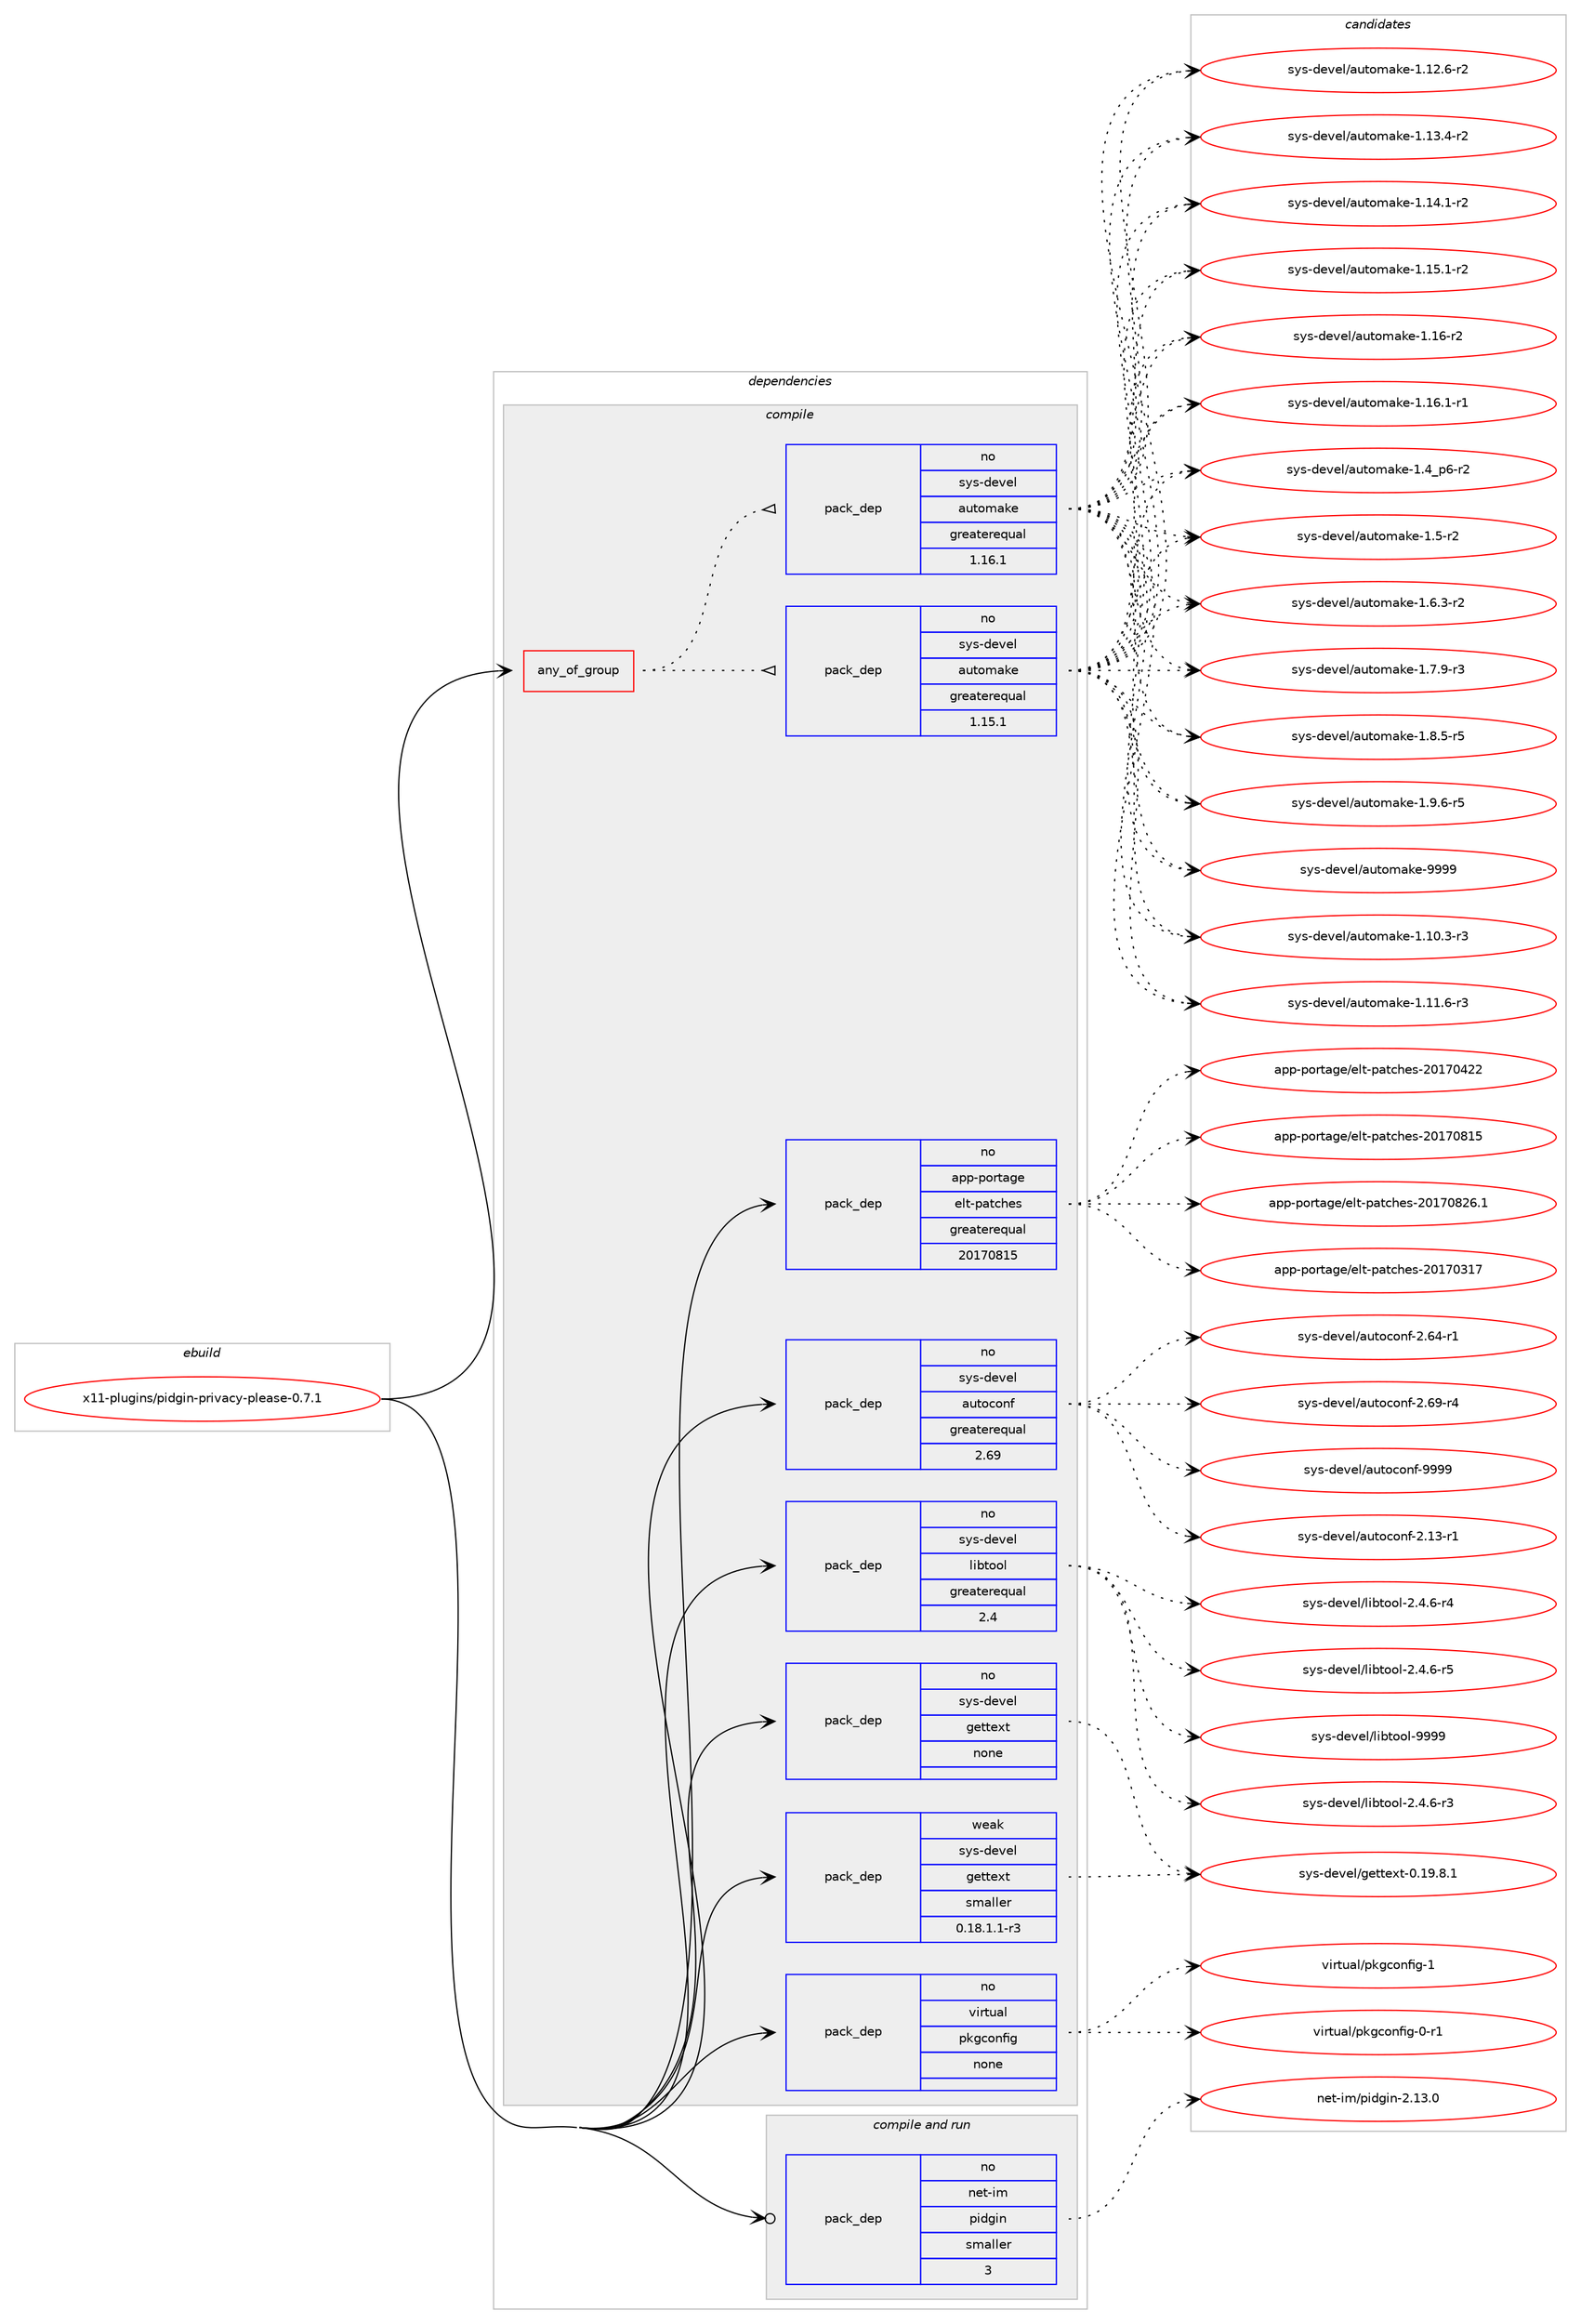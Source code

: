 digraph prolog {

# *************
# Graph options
# *************

newrank=true;
concentrate=true;
compound=true;
graph [rankdir=LR,fontname=Helvetica,fontsize=10,ranksep=1.5];#, ranksep=2.5, nodesep=0.2];
edge  [arrowhead=vee];
node  [fontname=Helvetica,fontsize=10];

# **********
# The ebuild
# **********

subgraph cluster_leftcol {
color=gray;
rank=same;
label=<<i>ebuild</i>>;
id [label="x11-plugins/pidgin-privacy-please-0.7.1", color=red, width=4, href="../x11-plugins/pidgin-privacy-please-0.7.1.svg"];
}

# ****************
# The dependencies
# ****************

subgraph cluster_midcol {
color=gray;
label=<<i>dependencies</i>>;
subgraph cluster_compile {
fillcolor="#eeeeee";
style=filled;
label=<<i>compile</i>>;
subgraph any28768 {
dependency1766846 [label=<<TABLE BORDER="0" CELLBORDER="1" CELLSPACING="0" CELLPADDING="4"><TR><TD CELLPADDING="10">any_of_group</TD></TR></TABLE>>, shape=none, color=red];subgraph pack1270120 {
dependency1766847 [label=<<TABLE BORDER="0" CELLBORDER="1" CELLSPACING="0" CELLPADDING="4" WIDTH="220"><TR><TD ROWSPAN="6" CELLPADDING="30">pack_dep</TD></TR><TR><TD WIDTH="110">no</TD></TR><TR><TD>sys-devel</TD></TR><TR><TD>automake</TD></TR><TR><TD>greaterequal</TD></TR><TR><TD>1.16.1</TD></TR></TABLE>>, shape=none, color=blue];
}
dependency1766846:e -> dependency1766847:w [weight=20,style="dotted",arrowhead="oinv"];
subgraph pack1270121 {
dependency1766848 [label=<<TABLE BORDER="0" CELLBORDER="1" CELLSPACING="0" CELLPADDING="4" WIDTH="220"><TR><TD ROWSPAN="6" CELLPADDING="30">pack_dep</TD></TR><TR><TD WIDTH="110">no</TD></TR><TR><TD>sys-devel</TD></TR><TR><TD>automake</TD></TR><TR><TD>greaterequal</TD></TR><TR><TD>1.15.1</TD></TR></TABLE>>, shape=none, color=blue];
}
dependency1766846:e -> dependency1766848:w [weight=20,style="dotted",arrowhead="oinv"];
}
id:e -> dependency1766846:w [weight=20,style="solid",arrowhead="vee"];
subgraph pack1270122 {
dependency1766849 [label=<<TABLE BORDER="0" CELLBORDER="1" CELLSPACING="0" CELLPADDING="4" WIDTH="220"><TR><TD ROWSPAN="6" CELLPADDING="30">pack_dep</TD></TR><TR><TD WIDTH="110">no</TD></TR><TR><TD>app-portage</TD></TR><TR><TD>elt-patches</TD></TR><TR><TD>greaterequal</TD></TR><TR><TD>20170815</TD></TR></TABLE>>, shape=none, color=blue];
}
id:e -> dependency1766849:w [weight=20,style="solid",arrowhead="vee"];
subgraph pack1270123 {
dependency1766850 [label=<<TABLE BORDER="0" CELLBORDER="1" CELLSPACING="0" CELLPADDING="4" WIDTH="220"><TR><TD ROWSPAN="6" CELLPADDING="30">pack_dep</TD></TR><TR><TD WIDTH="110">no</TD></TR><TR><TD>sys-devel</TD></TR><TR><TD>autoconf</TD></TR><TR><TD>greaterequal</TD></TR><TR><TD>2.69</TD></TR></TABLE>>, shape=none, color=blue];
}
id:e -> dependency1766850:w [weight=20,style="solid",arrowhead="vee"];
subgraph pack1270124 {
dependency1766851 [label=<<TABLE BORDER="0" CELLBORDER="1" CELLSPACING="0" CELLPADDING="4" WIDTH="220"><TR><TD ROWSPAN="6" CELLPADDING="30">pack_dep</TD></TR><TR><TD WIDTH="110">no</TD></TR><TR><TD>sys-devel</TD></TR><TR><TD>gettext</TD></TR><TR><TD>none</TD></TR><TR><TD></TD></TR></TABLE>>, shape=none, color=blue];
}
id:e -> dependency1766851:w [weight=20,style="solid",arrowhead="vee"];
subgraph pack1270125 {
dependency1766852 [label=<<TABLE BORDER="0" CELLBORDER="1" CELLSPACING="0" CELLPADDING="4" WIDTH="220"><TR><TD ROWSPAN="6" CELLPADDING="30">pack_dep</TD></TR><TR><TD WIDTH="110">no</TD></TR><TR><TD>sys-devel</TD></TR><TR><TD>libtool</TD></TR><TR><TD>greaterequal</TD></TR><TR><TD>2.4</TD></TR></TABLE>>, shape=none, color=blue];
}
id:e -> dependency1766852:w [weight=20,style="solid",arrowhead="vee"];
subgraph pack1270126 {
dependency1766853 [label=<<TABLE BORDER="0" CELLBORDER="1" CELLSPACING="0" CELLPADDING="4" WIDTH="220"><TR><TD ROWSPAN="6" CELLPADDING="30">pack_dep</TD></TR><TR><TD WIDTH="110">no</TD></TR><TR><TD>virtual</TD></TR><TR><TD>pkgconfig</TD></TR><TR><TD>none</TD></TR><TR><TD></TD></TR></TABLE>>, shape=none, color=blue];
}
id:e -> dependency1766853:w [weight=20,style="solid",arrowhead="vee"];
subgraph pack1270127 {
dependency1766854 [label=<<TABLE BORDER="0" CELLBORDER="1" CELLSPACING="0" CELLPADDING="4" WIDTH="220"><TR><TD ROWSPAN="6" CELLPADDING="30">pack_dep</TD></TR><TR><TD WIDTH="110">weak</TD></TR><TR><TD>sys-devel</TD></TR><TR><TD>gettext</TD></TR><TR><TD>smaller</TD></TR><TR><TD>0.18.1.1-r3</TD></TR></TABLE>>, shape=none, color=blue];
}
id:e -> dependency1766854:w [weight=20,style="solid",arrowhead="vee"];
}
subgraph cluster_compileandrun {
fillcolor="#eeeeee";
style=filled;
label=<<i>compile and run</i>>;
subgraph pack1270128 {
dependency1766855 [label=<<TABLE BORDER="0" CELLBORDER="1" CELLSPACING="0" CELLPADDING="4" WIDTH="220"><TR><TD ROWSPAN="6" CELLPADDING="30">pack_dep</TD></TR><TR><TD WIDTH="110">no</TD></TR><TR><TD>net-im</TD></TR><TR><TD>pidgin</TD></TR><TR><TD>smaller</TD></TR><TR><TD>3</TD></TR></TABLE>>, shape=none, color=blue];
}
id:e -> dependency1766855:w [weight=20,style="solid",arrowhead="odotvee"];
}
subgraph cluster_run {
fillcolor="#eeeeee";
style=filled;
label=<<i>run</i>>;
}
}

# **************
# The candidates
# **************

subgraph cluster_choices {
rank=same;
color=gray;
label=<<i>candidates</i>>;

subgraph choice1270120 {
color=black;
nodesep=1;
choice11512111545100101118101108479711711611110997107101454946494846514511451 [label="sys-devel/automake-1.10.3-r3", color=red, width=4,href="../sys-devel/automake-1.10.3-r3.svg"];
choice11512111545100101118101108479711711611110997107101454946494946544511451 [label="sys-devel/automake-1.11.6-r3", color=red, width=4,href="../sys-devel/automake-1.11.6-r3.svg"];
choice11512111545100101118101108479711711611110997107101454946495046544511450 [label="sys-devel/automake-1.12.6-r2", color=red, width=4,href="../sys-devel/automake-1.12.6-r2.svg"];
choice11512111545100101118101108479711711611110997107101454946495146524511450 [label="sys-devel/automake-1.13.4-r2", color=red, width=4,href="../sys-devel/automake-1.13.4-r2.svg"];
choice11512111545100101118101108479711711611110997107101454946495246494511450 [label="sys-devel/automake-1.14.1-r2", color=red, width=4,href="../sys-devel/automake-1.14.1-r2.svg"];
choice11512111545100101118101108479711711611110997107101454946495346494511450 [label="sys-devel/automake-1.15.1-r2", color=red, width=4,href="../sys-devel/automake-1.15.1-r2.svg"];
choice1151211154510010111810110847971171161111099710710145494649544511450 [label="sys-devel/automake-1.16-r2", color=red, width=4,href="../sys-devel/automake-1.16-r2.svg"];
choice11512111545100101118101108479711711611110997107101454946495446494511449 [label="sys-devel/automake-1.16.1-r1", color=red, width=4,href="../sys-devel/automake-1.16.1-r1.svg"];
choice115121115451001011181011084797117116111109971071014549465295112544511450 [label="sys-devel/automake-1.4_p6-r2", color=red, width=4,href="../sys-devel/automake-1.4_p6-r2.svg"];
choice11512111545100101118101108479711711611110997107101454946534511450 [label="sys-devel/automake-1.5-r2", color=red, width=4,href="../sys-devel/automake-1.5-r2.svg"];
choice115121115451001011181011084797117116111109971071014549465446514511450 [label="sys-devel/automake-1.6.3-r2", color=red, width=4,href="../sys-devel/automake-1.6.3-r2.svg"];
choice115121115451001011181011084797117116111109971071014549465546574511451 [label="sys-devel/automake-1.7.9-r3", color=red, width=4,href="../sys-devel/automake-1.7.9-r3.svg"];
choice115121115451001011181011084797117116111109971071014549465646534511453 [label="sys-devel/automake-1.8.5-r5", color=red, width=4,href="../sys-devel/automake-1.8.5-r5.svg"];
choice115121115451001011181011084797117116111109971071014549465746544511453 [label="sys-devel/automake-1.9.6-r5", color=red, width=4,href="../sys-devel/automake-1.9.6-r5.svg"];
choice115121115451001011181011084797117116111109971071014557575757 [label="sys-devel/automake-9999", color=red, width=4,href="../sys-devel/automake-9999.svg"];
dependency1766847:e -> choice11512111545100101118101108479711711611110997107101454946494846514511451:w [style=dotted,weight="100"];
dependency1766847:e -> choice11512111545100101118101108479711711611110997107101454946494946544511451:w [style=dotted,weight="100"];
dependency1766847:e -> choice11512111545100101118101108479711711611110997107101454946495046544511450:w [style=dotted,weight="100"];
dependency1766847:e -> choice11512111545100101118101108479711711611110997107101454946495146524511450:w [style=dotted,weight="100"];
dependency1766847:e -> choice11512111545100101118101108479711711611110997107101454946495246494511450:w [style=dotted,weight="100"];
dependency1766847:e -> choice11512111545100101118101108479711711611110997107101454946495346494511450:w [style=dotted,weight="100"];
dependency1766847:e -> choice1151211154510010111810110847971171161111099710710145494649544511450:w [style=dotted,weight="100"];
dependency1766847:e -> choice11512111545100101118101108479711711611110997107101454946495446494511449:w [style=dotted,weight="100"];
dependency1766847:e -> choice115121115451001011181011084797117116111109971071014549465295112544511450:w [style=dotted,weight="100"];
dependency1766847:e -> choice11512111545100101118101108479711711611110997107101454946534511450:w [style=dotted,weight="100"];
dependency1766847:e -> choice115121115451001011181011084797117116111109971071014549465446514511450:w [style=dotted,weight="100"];
dependency1766847:e -> choice115121115451001011181011084797117116111109971071014549465546574511451:w [style=dotted,weight="100"];
dependency1766847:e -> choice115121115451001011181011084797117116111109971071014549465646534511453:w [style=dotted,weight="100"];
dependency1766847:e -> choice115121115451001011181011084797117116111109971071014549465746544511453:w [style=dotted,weight="100"];
dependency1766847:e -> choice115121115451001011181011084797117116111109971071014557575757:w [style=dotted,weight="100"];
}
subgraph choice1270121 {
color=black;
nodesep=1;
choice11512111545100101118101108479711711611110997107101454946494846514511451 [label="sys-devel/automake-1.10.3-r3", color=red, width=4,href="../sys-devel/automake-1.10.3-r3.svg"];
choice11512111545100101118101108479711711611110997107101454946494946544511451 [label="sys-devel/automake-1.11.6-r3", color=red, width=4,href="../sys-devel/automake-1.11.6-r3.svg"];
choice11512111545100101118101108479711711611110997107101454946495046544511450 [label="sys-devel/automake-1.12.6-r2", color=red, width=4,href="../sys-devel/automake-1.12.6-r2.svg"];
choice11512111545100101118101108479711711611110997107101454946495146524511450 [label="sys-devel/automake-1.13.4-r2", color=red, width=4,href="../sys-devel/automake-1.13.4-r2.svg"];
choice11512111545100101118101108479711711611110997107101454946495246494511450 [label="sys-devel/automake-1.14.1-r2", color=red, width=4,href="../sys-devel/automake-1.14.1-r2.svg"];
choice11512111545100101118101108479711711611110997107101454946495346494511450 [label="sys-devel/automake-1.15.1-r2", color=red, width=4,href="../sys-devel/automake-1.15.1-r2.svg"];
choice1151211154510010111810110847971171161111099710710145494649544511450 [label="sys-devel/automake-1.16-r2", color=red, width=4,href="../sys-devel/automake-1.16-r2.svg"];
choice11512111545100101118101108479711711611110997107101454946495446494511449 [label="sys-devel/automake-1.16.1-r1", color=red, width=4,href="../sys-devel/automake-1.16.1-r1.svg"];
choice115121115451001011181011084797117116111109971071014549465295112544511450 [label="sys-devel/automake-1.4_p6-r2", color=red, width=4,href="../sys-devel/automake-1.4_p6-r2.svg"];
choice11512111545100101118101108479711711611110997107101454946534511450 [label="sys-devel/automake-1.5-r2", color=red, width=4,href="../sys-devel/automake-1.5-r2.svg"];
choice115121115451001011181011084797117116111109971071014549465446514511450 [label="sys-devel/automake-1.6.3-r2", color=red, width=4,href="../sys-devel/automake-1.6.3-r2.svg"];
choice115121115451001011181011084797117116111109971071014549465546574511451 [label="sys-devel/automake-1.7.9-r3", color=red, width=4,href="../sys-devel/automake-1.7.9-r3.svg"];
choice115121115451001011181011084797117116111109971071014549465646534511453 [label="sys-devel/automake-1.8.5-r5", color=red, width=4,href="../sys-devel/automake-1.8.5-r5.svg"];
choice115121115451001011181011084797117116111109971071014549465746544511453 [label="sys-devel/automake-1.9.6-r5", color=red, width=4,href="../sys-devel/automake-1.9.6-r5.svg"];
choice115121115451001011181011084797117116111109971071014557575757 [label="sys-devel/automake-9999", color=red, width=4,href="../sys-devel/automake-9999.svg"];
dependency1766848:e -> choice11512111545100101118101108479711711611110997107101454946494846514511451:w [style=dotted,weight="100"];
dependency1766848:e -> choice11512111545100101118101108479711711611110997107101454946494946544511451:w [style=dotted,weight="100"];
dependency1766848:e -> choice11512111545100101118101108479711711611110997107101454946495046544511450:w [style=dotted,weight="100"];
dependency1766848:e -> choice11512111545100101118101108479711711611110997107101454946495146524511450:w [style=dotted,weight="100"];
dependency1766848:e -> choice11512111545100101118101108479711711611110997107101454946495246494511450:w [style=dotted,weight="100"];
dependency1766848:e -> choice11512111545100101118101108479711711611110997107101454946495346494511450:w [style=dotted,weight="100"];
dependency1766848:e -> choice1151211154510010111810110847971171161111099710710145494649544511450:w [style=dotted,weight="100"];
dependency1766848:e -> choice11512111545100101118101108479711711611110997107101454946495446494511449:w [style=dotted,weight="100"];
dependency1766848:e -> choice115121115451001011181011084797117116111109971071014549465295112544511450:w [style=dotted,weight="100"];
dependency1766848:e -> choice11512111545100101118101108479711711611110997107101454946534511450:w [style=dotted,weight="100"];
dependency1766848:e -> choice115121115451001011181011084797117116111109971071014549465446514511450:w [style=dotted,weight="100"];
dependency1766848:e -> choice115121115451001011181011084797117116111109971071014549465546574511451:w [style=dotted,weight="100"];
dependency1766848:e -> choice115121115451001011181011084797117116111109971071014549465646534511453:w [style=dotted,weight="100"];
dependency1766848:e -> choice115121115451001011181011084797117116111109971071014549465746544511453:w [style=dotted,weight="100"];
dependency1766848:e -> choice115121115451001011181011084797117116111109971071014557575757:w [style=dotted,weight="100"];
}
subgraph choice1270122 {
color=black;
nodesep=1;
choice97112112451121111141169710310147101108116451129711699104101115455048495548514955 [label="app-portage/elt-patches-20170317", color=red, width=4,href="../app-portage/elt-patches-20170317.svg"];
choice97112112451121111141169710310147101108116451129711699104101115455048495548525050 [label="app-portage/elt-patches-20170422", color=red, width=4,href="../app-portage/elt-patches-20170422.svg"];
choice97112112451121111141169710310147101108116451129711699104101115455048495548564953 [label="app-portage/elt-patches-20170815", color=red, width=4,href="../app-portage/elt-patches-20170815.svg"];
choice971121124511211111411697103101471011081164511297116991041011154550484955485650544649 [label="app-portage/elt-patches-20170826.1", color=red, width=4,href="../app-portage/elt-patches-20170826.1.svg"];
dependency1766849:e -> choice97112112451121111141169710310147101108116451129711699104101115455048495548514955:w [style=dotted,weight="100"];
dependency1766849:e -> choice97112112451121111141169710310147101108116451129711699104101115455048495548525050:w [style=dotted,weight="100"];
dependency1766849:e -> choice97112112451121111141169710310147101108116451129711699104101115455048495548564953:w [style=dotted,weight="100"];
dependency1766849:e -> choice971121124511211111411697103101471011081164511297116991041011154550484955485650544649:w [style=dotted,weight="100"];
}
subgraph choice1270123 {
color=black;
nodesep=1;
choice1151211154510010111810110847971171161119911111010245504649514511449 [label="sys-devel/autoconf-2.13-r1", color=red, width=4,href="../sys-devel/autoconf-2.13-r1.svg"];
choice1151211154510010111810110847971171161119911111010245504654524511449 [label="sys-devel/autoconf-2.64-r1", color=red, width=4,href="../sys-devel/autoconf-2.64-r1.svg"];
choice1151211154510010111810110847971171161119911111010245504654574511452 [label="sys-devel/autoconf-2.69-r4", color=red, width=4,href="../sys-devel/autoconf-2.69-r4.svg"];
choice115121115451001011181011084797117116111991111101024557575757 [label="sys-devel/autoconf-9999", color=red, width=4,href="../sys-devel/autoconf-9999.svg"];
dependency1766850:e -> choice1151211154510010111810110847971171161119911111010245504649514511449:w [style=dotted,weight="100"];
dependency1766850:e -> choice1151211154510010111810110847971171161119911111010245504654524511449:w [style=dotted,weight="100"];
dependency1766850:e -> choice1151211154510010111810110847971171161119911111010245504654574511452:w [style=dotted,weight="100"];
dependency1766850:e -> choice115121115451001011181011084797117116111991111101024557575757:w [style=dotted,weight="100"];
}
subgraph choice1270124 {
color=black;
nodesep=1;
choice1151211154510010111810110847103101116116101120116454846495746564649 [label="sys-devel/gettext-0.19.8.1", color=red, width=4,href="../sys-devel/gettext-0.19.8.1.svg"];
dependency1766851:e -> choice1151211154510010111810110847103101116116101120116454846495746564649:w [style=dotted,weight="100"];
}
subgraph choice1270125 {
color=black;
nodesep=1;
choice1151211154510010111810110847108105981161111111084550465246544511451 [label="sys-devel/libtool-2.4.6-r3", color=red, width=4,href="../sys-devel/libtool-2.4.6-r3.svg"];
choice1151211154510010111810110847108105981161111111084550465246544511452 [label="sys-devel/libtool-2.4.6-r4", color=red, width=4,href="../sys-devel/libtool-2.4.6-r4.svg"];
choice1151211154510010111810110847108105981161111111084550465246544511453 [label="sys-devel/libtool-2.4.6-r5", color=red, width=4,href="../sys-devel/libtool-2.4.6-r5.svg"];
choice1151211154510010111810110847108105981161111111084557575757 [label="sys-devel/libtool-9999", color=red, width=4,href="../sys-devel/libtool-9999.svg"];
dependency1766852:e -> choice1151211154510010111810110847108105981161111111084550465246544511451:w [style=dotted,weight="100"];
dependency1766852:e -> choice1151211154510010111810110847108105981161111111084550465246544511452:w [style=dotted,weight="100"];
dependency1766852:e -> choice1151211154510010111810110847108105981161111111084550465246544511453:w [style=dotted,weight="100"];
dependency1766852:e -> choice1151211154510010111810110847108105981161111111084557575757:w [style=dotted,weight="100"];
}
subgraph choice1270126 {
color=black;
nodesep=1;
choice11810511411611797108471121071039911111010210510345484511449 [label="virtual/pkgconfig-0-r1", color=red, width=4,href="../virtual/pkgconfig-0-r1.svg"];
choice1181051141161179710847112107103991111101021051034549 [label="virtual/pkgconfig-1", color=red, width=4,href="../virtual/pkgconfig-1.svg"];
dependency1766853:e -> choice11810511411611797108471121071039911111010210510345484511449:w [style=dotted,weight="100"];
dependency1766853:e -> choice1181051141161179710847112107103991111101021051034549:w [style=dotted,weight="100"];
}
subgraph choice1270127 {
color=black;
nodesep=1;
choice1151211154510010111810110847103101116116101120116454846495746564649 [label="sys-devel/gettext-0.19.8.1", color=red, width=4,href="../sys-devel/gettext-0.19.8.1.svg"];
dependency1766854:e -> choice1151211154510010111810110847103101116116101120116454846495746564649:w [style=dotted,weight="100"];
}
subgraph choice1270128 {
color=black;
nodesep=1;
choice110101116451051094711210510010310511045504649514648 [label="net-im/pidgin-2.13.0", color=red, width=4,href="../net-im/pidgin-2.13.0.svg"];
dependency1766855:e -> choice110101116451051094711210510010310511045504649514648:w [style=dotted,weight="100"];
}
}

}
